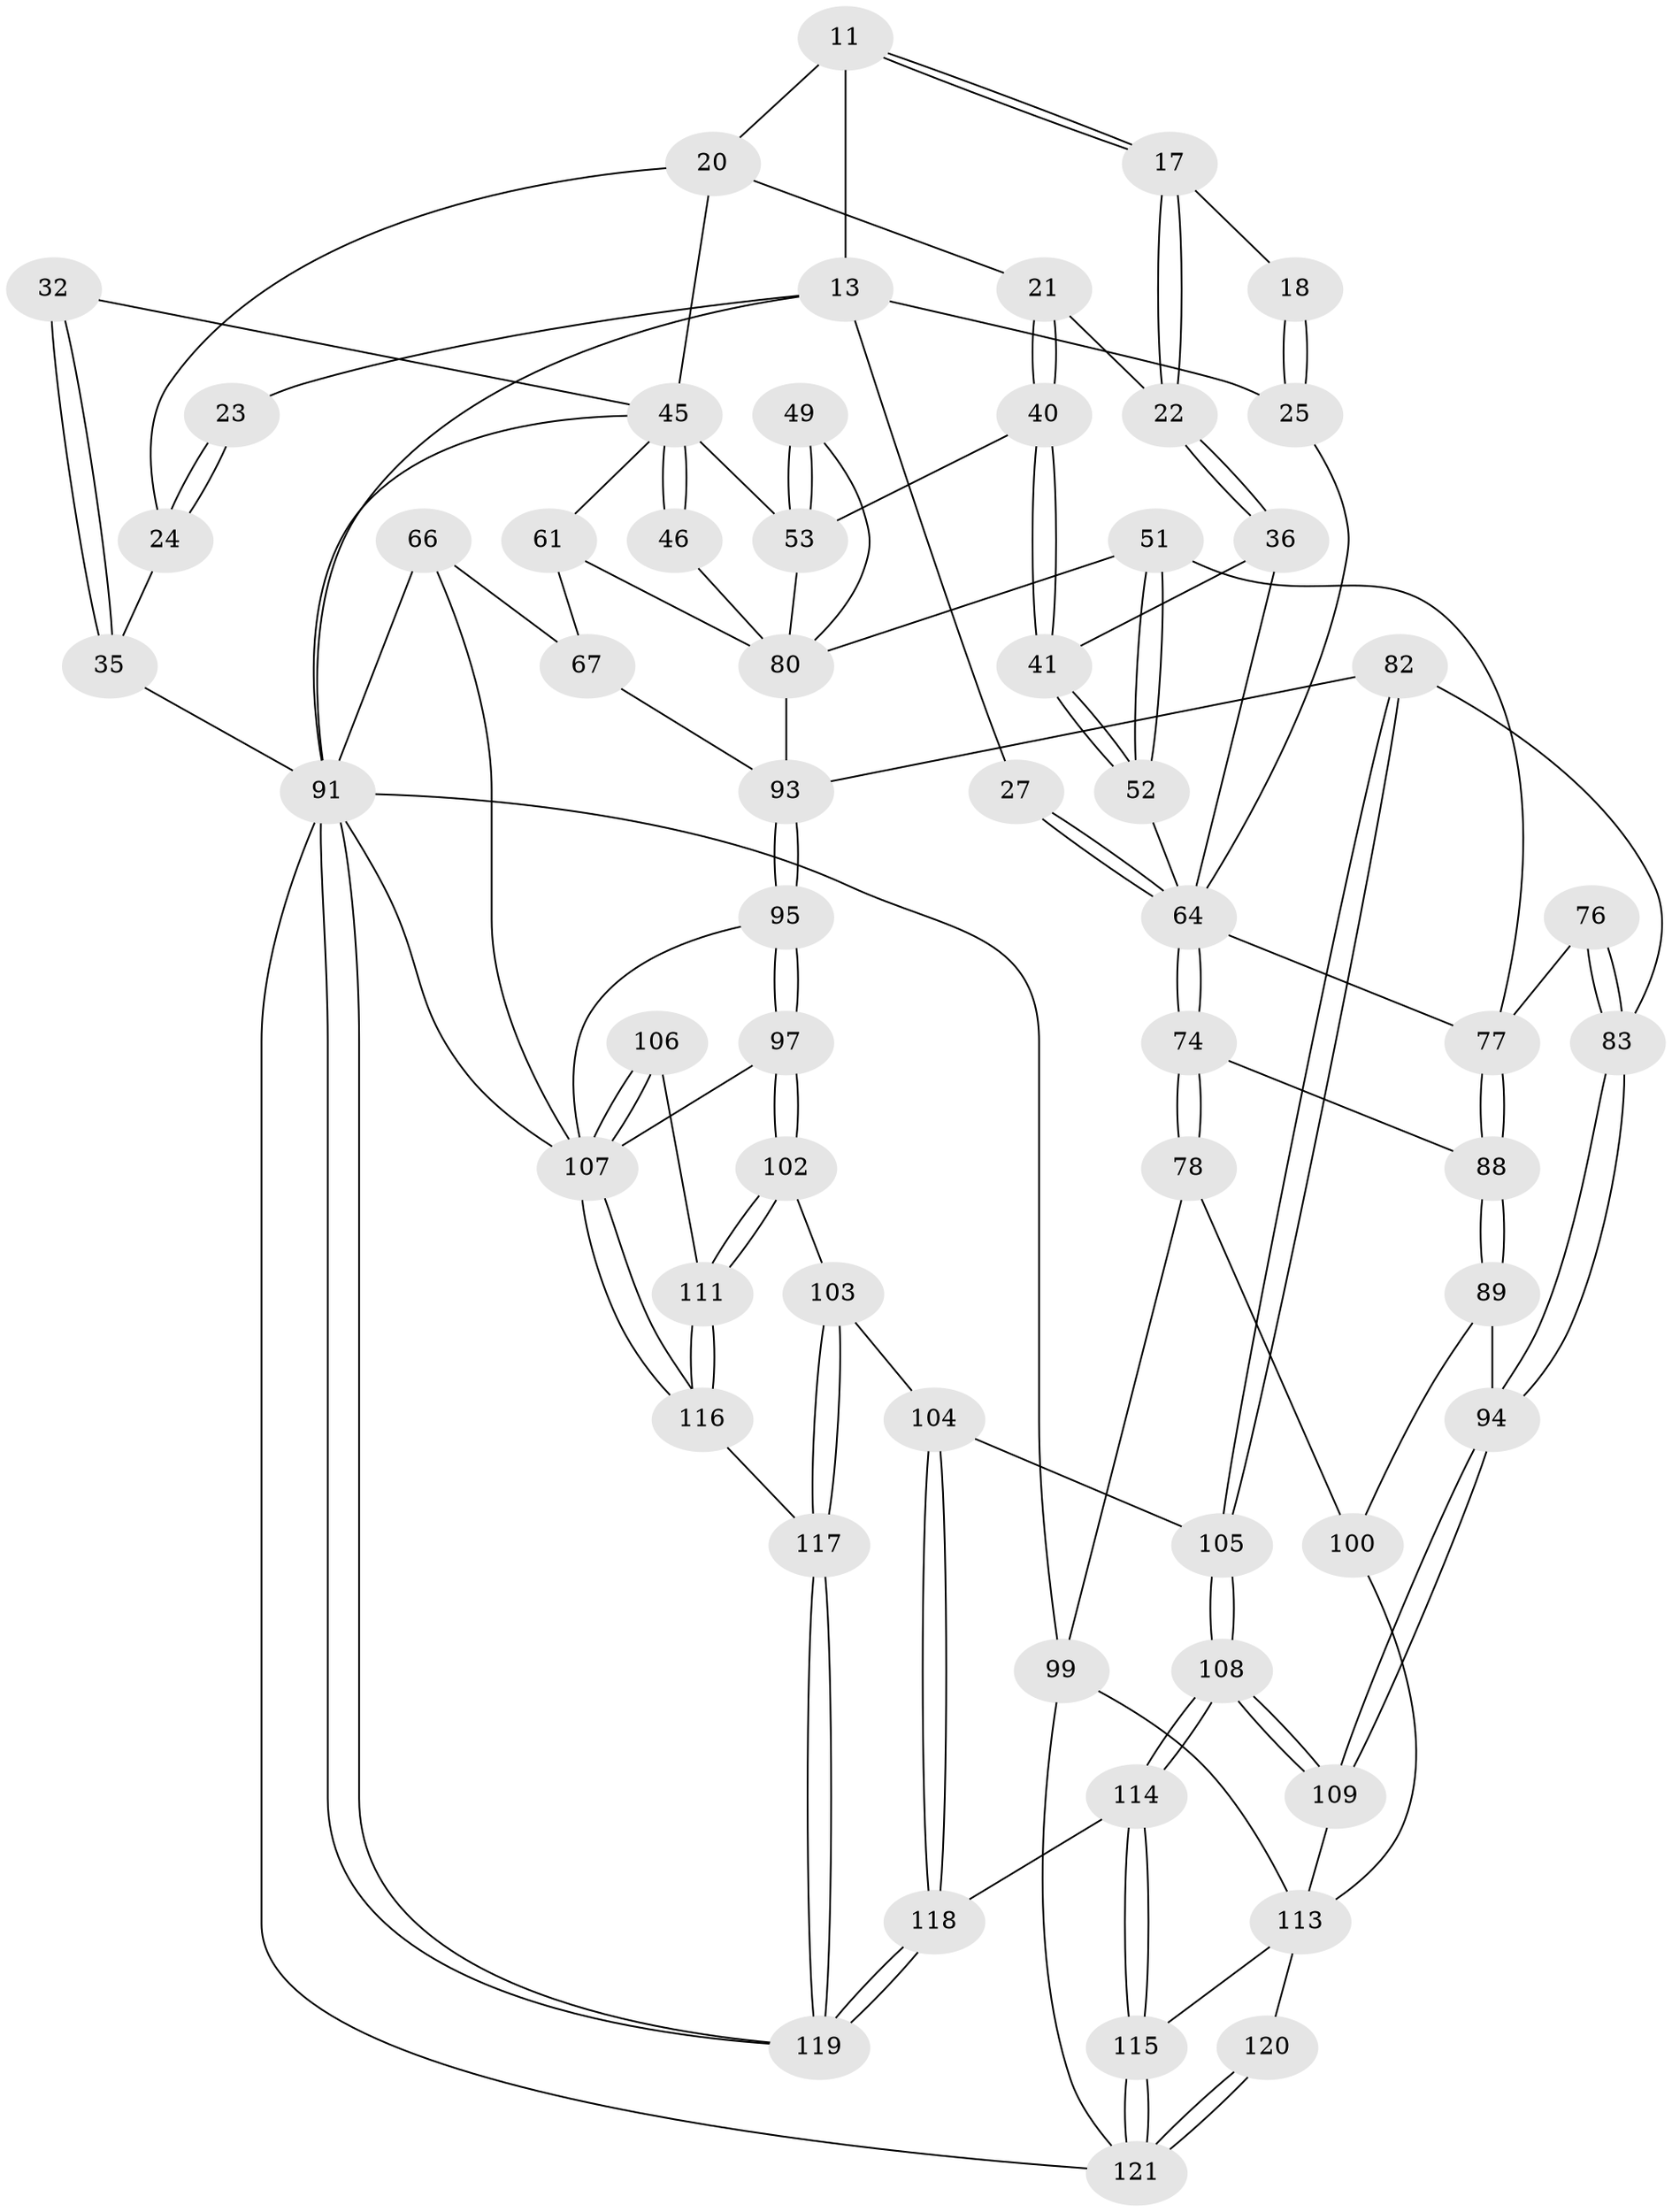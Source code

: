 // original degree distribution, {3: 0.024793388429752067, 5: 0.5537190082644629, 6: 0.2066115702479339, 4: 0.21487603305785125}
// Generated by graph-tools (version 1.1) at 2025/01/03/09/25 05:01:41]
// undirected, 60 vertices, 138 edges
graph export_dot {
graph [start="1"]
  node [color=gray90,style=filled];
  11 [pos="+0.5043775998280737+0.039956175617945164",super="+10"];
  13 [pos="+0+0.2617675891680706",super="+12"];
  17 [pos="+0.4443359355268263+0.16768074649175105"];
  18 [pos="+0.43122677148549793+0.165964053691812"];
  20 [pos="+0.6459572646879883+0.19305710386719013",super="+19"];
  21 [pos="+0.5532294452956301+0.21597726234618006"];
  22 [pos="+0.4779054647261978+0.19790011055164977"];
  23 [pos="+0.9676316349565115+0.01766348552537722"];
  24 [pos="+0.7791014284945124+0.10786276742380761"];
  25 [pos="+0.3161717789372308+0.1811948025575758",super="+16+15"];
  27 [pos="+0.08002116515702525+0.30446251150876935"];
  32 [pos="+0.8492529791766077+0.21564430954013925"];
  35 [pos="+0.8918579794247051+0.2552748329369411",super="+31+28"];
  36 [pos="+0.43468336730224527+0.3424003651285331"];
  40 [pos="+0.5546318449637757+0.351746292754644"];
  41 [pos="+0.4934356441979967+0.3803075467624072"];
  45 [pos="+0.7267282019447471+0.37207752144115136",super="+39+33+42"];
  46 [pos="+0.6833846411534336+0.351778322948989"];
  49 [pos="+0.5916702119064148+0.46302788500782915"];
  51 [pos="+0.5682629073624671+0.4986599638724638"];
  52 [pos="+0.49388432291175316+0.44621986149133314"];
  53 [pos="+0.6292766801560303+0.411458520537346",super="+43+44"];
  61 [pos="+0.8031375089272335+0.45884962304983634",super="+55"];
  64 [pos="+0.24277653086527928+0.46658112164847054",super="+63+37+26"];
  66 [pos="+0.9325463985695887+0.508297275968616",super="+59+65"];
  67 [pos="+0.8871507329152903+0.5503100648100016",super="+60"];
  74 [pos="+0.247673150768263+0.4853022345349837"];
  76 [pos="+0.4997503241066036+0.5972231138639565"];
  77 [pos="+0.4984331577010358+0.597130348325286",super="+75"];
  78 [pos="+0.1885159083481582+0.6123119571801806"];
  80 [pos="+0.6686423892483615+0.5785629601859908",super="+58+57+56+68"];
  82 [pos="+0.5684859454729542+0.7056455933290559"];
  83 [pos="+0.5602692606842322+0.7029686519561209"];
  88 [pos="+0.3891456055727133+0.6151268848837653",super="+73"];
  89 [pos="+0.375125801037869+0.6816626104034715"];
  91 [pos="+1+1",super="+47+48"];
  93 [pos="+0.7380935269948998+0.7262612991772156",super="+84+70+81"];
  94 [pos="+0.4437799854874819+0.7473070196798727"];
  95 [pos="+0.7498285961565763+0.73543352069639",super="+87"];
  97 [pos="+0.7523683362225658+0.792547945201689"];
  99 [pos="+0+0.8306878712386767",super="+79"];
  100 [pos="+0.19763055153963482+0.7654394388926891",super="+90"];
  102 [pos="+0.7520634236734746+0.7942982400735348"];
  103 [pos="+0.6872626884363141+0.8471239788780839"];
  104 [pos="+0.6498514102412295+0.8585731350996784"];
  105 [pos="+0.5951951586166783+0.8108758988510862"];
  106 [pos="+0.9029926598581774+0.8185227618773115"];
  107 [pos="+1+0.886169121212681",super="+92+85+96"];
  108 [pos="+0.46576414573605934+0.8983699923722787"];
  109 [pos="+0.41727476723149964+0.8207164975640445"];
  111 [pos="+0.829902822153145+0.8640041651534994"];
  113 [pos="+0.17554305467230177+0.9128518252850077",super="+112+101"];
  114 [pos="+0.4677761495027453+1"];
  115 [pos="+0.3734696495659441+1"];
  116 [pos="+0.8227438070821708+0.9383753296797384"];
  117 [pos="+0.8082632442154569+0.9627548787918566"];
  118 [pos="+0.5936259385013763+1"];
  119 [pos="+0.7495915365039664+1"];
  120 [pos="+0.10901060538877065+0.9622331376687694"];
  121 [pos="+0.1951429498423863+1",super="+98"];
  11 -- 17;
  11 -- 17;
  11 -- 20;
  11 -- 13 [weight=2];
  13 -- 27;
  13 -- 91 [weight=3];
  13 -- 23;
  13 -- 25 [weight=2];
  17 -- 18;
  17 -- 22;
  17 -- 22;
  18 -- 25 [weight=2];
  18 -- 25;
  20 -- 21;
  20 -- 24;
  20 -- 45;
  21 -- 22;
  21 -- 40;
  21 -- 40;
  22 -- 36;
  22 -- 36;
  23 -- 24;
  23 -- 24;
  24 -- 35;
  25 -- 64;
  27 -- 64 [weight=2];
  27 -- 64;
  32 -- 35 [weight=2];
  32 -- 35;
  32 -- 45;
  35 -- 91 [weight=2];
  36 -- 41;
  36 -- 64;
  40 -- 41;
  40 -- 41;
  40 -- 53;
  41 -- 52;
  41 -- 52;
  45 -- 46 [weight=2];
  45 -- 46;
  45 -- 91;
  45 -- 53;
  45 -- 61;
  46 -- 80;
  49 -- 53 [weight=2];
  49 -- 53;
  49 -- 80;
  51 -- 52;
  51 -- 52;
  51 -- 80;
  51 -- 77;
  52 -- 64;
  53 -- 80;
  61 -- 67;
  61 -- 80 [weight=2];
  64 -- 74;
  64 -- 74;
  64 -- 77;
  66 -- 67 [weight=2];
  66 -- 91 [weight=2];
  66 -- 107;
  67 -- 93;
  74 -- 78;
  74 -- 78;
  74 -- 88;
  76 -- 77 [weight=2];
  76 -- 83;
  76 -- 83;
  77 -- 88 [weight=2];
  77 -- 88;
  78 -- 99;
  78 -- 100;
  80 -- 93 [weight=3];
  82 -- 83;
  82 -- 105;
  82 -- 105;
  82 -- 93;
  83 -- 94;
  83 -- 94;
  88 -- 89;
  88 -- 89;
  89 -- 94;
  89 -- 100;
  91 -- 119;
  91 -- 119;
  91 -- 121 [weight=2];
  91 -- 99;
  91 -- 107;
  93 -- 95 [weight=2];
  93 -- 95;
  94 -- 109;
  94 -- 109;
  95 -- 97;
  95 -- 97;
  95 -- 107;
  97 -- 102;
  97 -- 102;
  97 -- 107;
  99 -- 121;
  99 -- 113;
  100 -- 113 [weight=2];
  102 -- 103;
  102 -- 111;
  102 -- 111;
  103 -- 104;
  103 -- 117;
  103 -- 117;
  104 -- 105;
  104 -- 118;
  104 -- 118;
  105 -- 108;
  105 -- 108;
  106 -- 107 [weight=2];
  106 -- 107;
  106 -- 111;
  107 -- 116;
  107 -- 116;
  108 -- 109;
  108 -- 109;
  108 -- 114;
  108 -- 114;
  109 -- 113;
  111 -- 116;
  111 -- 116;
  113 -- 120;
  113 -- 115;
  114 -- 115;
  114 -- 115;
  114 -- 118;
  115 -- 121;
  115 -- 121;
  116 -- 117;
  117 -- 119;
  117 -- 119;
  118 -- 119;
  118 -- 119;
  120 -- 121 [weight=2];
  120 -- 121;
}
